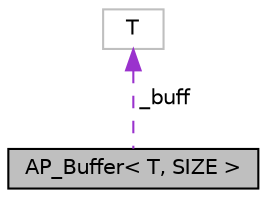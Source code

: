 digraph "AP_Buffer&lt; T, SIZE &gt;"
{
 // INTERACTIVE_SVG=YES
  edge [fontname="Helvetica",fontsize="10",labelfontname="Helvetica",labelfontsize="10"];
  node [fontname="Helvetica",fontsize="10",shape=record];
  Node1 [label="AP_Buffer\< T, SIZE \>",height=0.2,width=0.4,color="black", fillcolor="grey75", style="filled", fontcolor="black"];
  Node2 -> Node1 [dir="back",color="darkorchid3",fontsize="10",style="dashed",label=" _buff" ,fontname="Helvetica"];
  Node2 [label="T",height=0.2,width=0.4,color="grey75", fillcolor="white", style="filled"];
}
